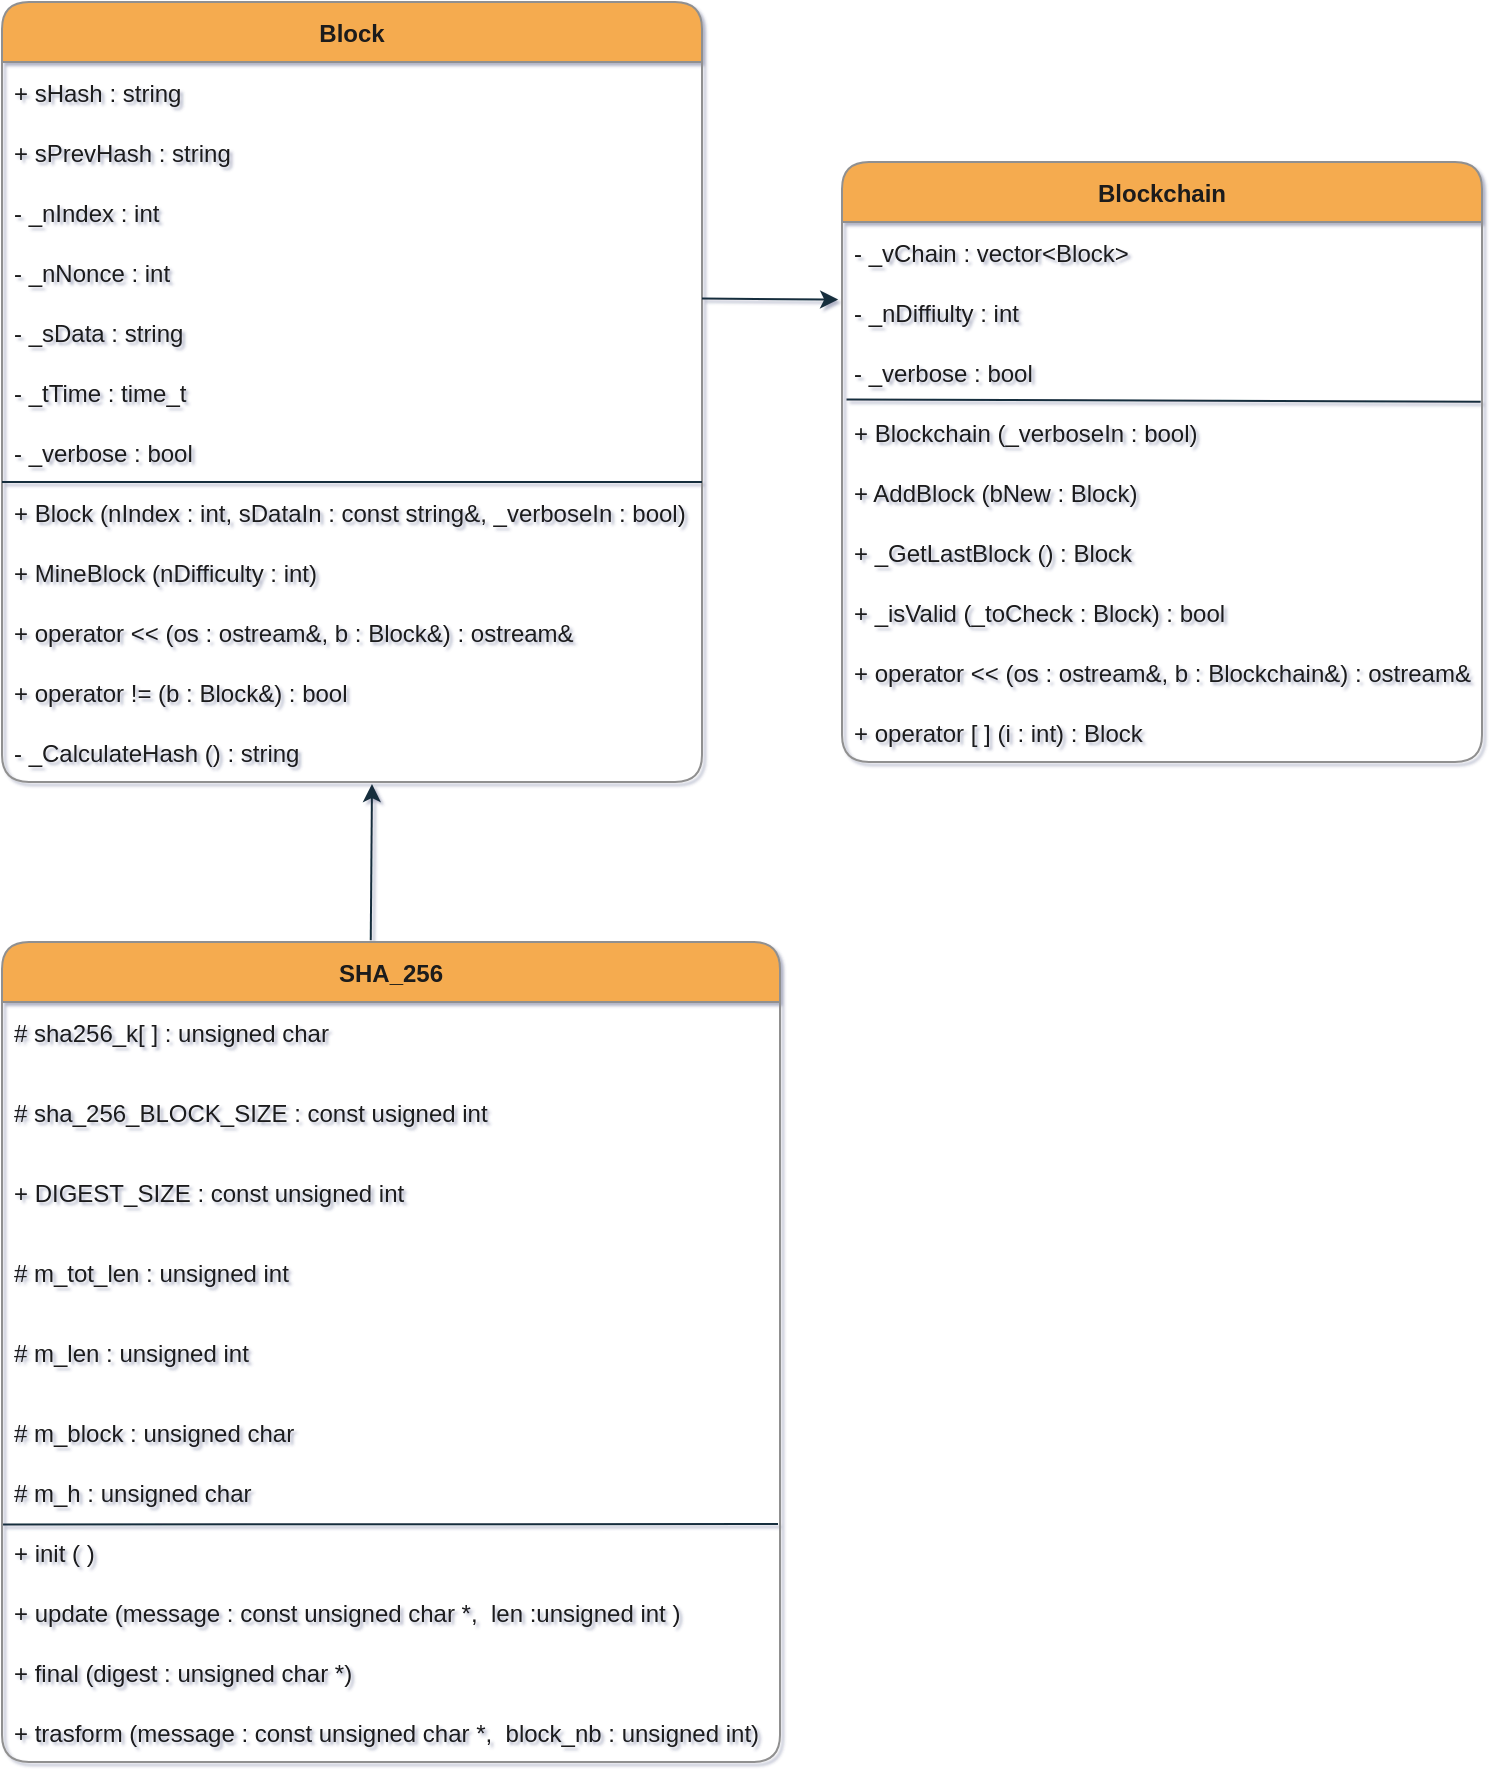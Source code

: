 <mxfile version="17.4.6" type="device"><diagram id="zZce_1jZg9lnqYKlwIHB" name="Pagina-1"><mxGraphModel dx="402" dy="196" grid="0" gridSize="10" guides="1" tooltips="1" connect="1" arrows="1" fold="1" page="1" pageScale="1" pageWidth="827" pageHeight="1169" background="#ffffff" math="0" shadow="1"><root><mxCell id="0"/><mxCell id="1" parent="0"/><mxCell id="2" value="Block" style="swimlane;fontStyle=1;childLayout=stackLayout;horizontal=1;startSize=30;horizontalStack=0;resizeParent=1;resizeParentMax=0;resizeLast=0;collapsible=1;marginBottom=0;fillColor=#F5AB50;strokeColor=#909090;fontColor=#1A1A1A;rounded=1;" parent="1" vertex="1"><mxGeometry x="60" y="120" width="350" height="390" as="geometry"/></mxCell><mxCell id="9" value="+ sHash : string" style="text;strokeColor=none;fillColor=none;align=left;verticalAlign=middle;spacingLeft=4;spacingRight=4;overflow=hidden;points=[[0,0.5],[1,0.5]];portConstraint=eastwest;rotatable=0;fontColor=#1A1A1A;rounded=1;" parent="2" vertex="1"><mxGeometry y="30" width="350" height="30" as="geometry"/></mxCell><mxCell id="j0Z2nH2vqKVgwRdRHQLf-66" value="+ sPrevHash : string" style="text;strokeColor=none;fillColor=none;align=left;verticalAlign=middle;spacingLeft=4;spacingRight=4;overflow=hidden;points=[[0,0.5],[1,0.5]];portConstraint=eastwest;rotatable=0;fontColor=#1A1A1A;rounded=1;" vertex="1" parent="2"><mxGeometry y="60" width="350" height="30" as="geometry"/></mxCell><mxCell id="3" value="- _nIndex : int" style="text;strokeColor=none;fillColor=none;align=left;verticalAlign=middle;spacingLeft=4;spacingRight=4;overflow=hidden;points=[[0,0.5],[1,0.5]];portConstraint=eastwest;rotatable=0;fontColor=#1A1A1A;rounded=1;" parent="2" vertex="1"><mxGeometry y="90" width="350" height="30" as="geometry"/></mxCell><mxCell id="4" value="- _nNonce : int" style="text;strokeColor=none;fillColor=none;align=left;verticalAlign=middle;spacingLeft=4;spacingRight=4;overflow=hidden;points=[[0,0.5],[1,0.5]];portConstraint=eastwest;rotatable=0;fontColor=#1A1A1A;rounded=1;" parent="2" vertex="1"><mxGeometry y="120" width="350" height="30" as="geometry"/></mxCell><mxCell id="7" value="- _sData : string" style="text;strokeColor=none;fillColor=none;align=left;verticalAlign=middle;spacingLeft=4;spacingRight=4;overflow=hidden;points=[[0,0.5],[1,0.5]];portConstraint=eastwest;rotatable=0;fontColor=#1A1A1A;rounded=1;" parent="2" vertex="1"><mxGeometry y="150" width="350" height="30" as="geometry"/></mxCell><mxCell id="8" value="- _tTime : time_t" style="text;strokeColor=none;fillColor=none;align=left;verticalAlign=middle;spacingLeft=4;spacingRight=4;overflow=hidden;points=[[0,0.5],[1,0.5]];portConstraint=eastwest;rotatable=0;fontColor=#1A1A1A;rounded=1;" parent="2" vertex="1"><mxGeometry y="180" width="350" height="30" as="geometry"/></mxCell><mxCell id="j0Z2nH2vqKVgwRdRHQLf-65" value="- _verbose : bool" style="text;strokeColor=none;fillColor=none;align=left;verticalAlign=middle;spacingLeft=4;spacingRight=4;overflow=hidden;points=[[0,0.5],[1,0.5]];portConstraint=eastwest;rotatable=0;fontColor=#1A1A1A;rounded=1;" vertex="1" parent="2"><mxGeometry y="210" width="350" height="30" as="geometry"/></mxCell><mxCell id="17" value="" style="endArrow=none;html=1;entryX=1;entryY=0.002;entryDx=0;entryDy=0;entryPerimeter=0;labelBackgroundColor=#EEEEEE;strokeColor=#182E3E;fontColor=#1A1A1A;curved=1;" parent="2" edge="1" target="11"><mxGeometry width="50" height="50" relative="1" as="geometry"><mxPoint y="240" as="sourcePoint"/><mxPoint x="260" y="240" as="targetPoint"/></mxGeometry></mxCell><mxCell id="11" value="+ Block (nIndex : int, sDataIn : const string&amp;, _verboseIn : bool)" style="text;strokeColor=none;fillColor=none;align=left;verticalAlign=middle;spacingLeft=4;spacingRight=4;overflow=hidden;points=[[0,0.5],[1,0.5]];portConstraint=eastwest;rotatable=0;fontColor=#1A1A1A;rounded=1;" parent="2" vertex="1"><mxGeometry y="240" width="350" height="30" as="geometry"/></mxCell><mxCell id="12" value="+ MineBlock (nDifficulty : int)" style="text;strokeColor=none;fillColor=none;align=left;verticalAlign=middle;spacingLeft=4;spacingRight=4;overflow=hidden;points=[[0,0.5],[1,0.5]];portConstraint=eastwest;rotatable=0;fontColor=#1A1A1A;rounded=1;" parent="2" vertex="1"><mxGeometry y="270" width="350" height="30" as="geometry"/></mxCell><mxCell id="j0Z2nH2vqKVgwRdRHQLf-67" value="+ operator &lt;&lt; (os : ostream&amp;, b : Block&amp;) : ostream&amp; " style="text;strokeColor=none;fillColor=none;align=left;verticalAlign=middle;spacingLeft=4;spacingRight=4;overflow=hidden;points=[[0,0.5],[1,0.5]];portConstraint=eastwest;rotatable=0;fontColor=#1A1A1A;rounded=1;" vertex="1" parent="2"><mxGeometry y="300" width="350" height="30" as="geometry"/></mxCell><mxCell id="10" value="+ operator != (b : Block&amp;) : bool" style="text;strokeColor=none;fillColor=none;align=left;verticalAlign=middle;spacingLeft=4;spacingRight=4;overflow=hidden;points=[[0,0.5],[1,0.5]];portConstraint=eastwest;rotatable=0;fontColor=#1A1A1A;rounded=1;" parent="2" vertex="1"><mxGeometry y="330" width="350" height="30" as="geometry"/></mxCell><mxCell id="13" value="- _CalculateHash () : string" style="text;strokeColor=none;fillColor=none;align=left;verticalAlign=middle;spacingLeft=4;spacingRight=4;overflow=hidden;points=[[0,0.5],[1,0.5]];portConstraint=eastwest;rotatable=0;fontColor=#1A1A1A;rounded=1;" parent="2" vertex="1"><mxGeometry y="360" width="350" height="30" as="geometry"/></mxCell><mxCell id="33" value="Blockchain" style="swimlane;fontStyle=1;childLayout=stackLayout;horizontal=1;startSize=30;horizontalStack=0;resizeParent=1;resizeParentMax=0;resizeLast=0;collapsible=1;marginBottom=0;fillColor=#F5AB50;strokeColor=#909090;fontColor=#1A1A1A;rounded=1;" parent="1" vertex="1"><mxGeometry x="480" y="200" width="320" height="300" as="geometry"/></mxCell><mxCell id="j0Z2nH2vqKVgwRdRHQLf-71" value="- _vChain : vector&lt;Block&gt;" style="text;strokeColor=none;fillColor=none;align=left;verticalAlign=middle;spacingLeft=4;spacingRight=4;overflow=hidden;points=[[0,0.5],[1,0.5]];portConstraint=eastwest;rotatable=0;fontColor=#1A1A1A;rounded=1;" vertex="1" parent="33"><mxGeometry y="30" width="320" height="30" as="geometry"/></mxCell><mxCell id="34" value="- _nDiffiulty : int" style="text;strokeColor=none;fillColor=none;align=left;verticalAlign=middle;spacingLeft=4;spacingRight=4;overflow=hidden;points=[[0,0.5],[1,0.5]];portConstraint=eastwest;rotatable=0;fontColor=#1A1A1A;rounded=1;" parent="33" vertex="1"><mxGeometry y="60" width="320" height="30" as="geometry"/></mxCell><mxCell id="35" value="- _verbose : bool" style="text;strokeColor=none;fillColor=none;align=left;verticalAlign=middle;spacingLeft=4;spacingRight=4;overflow=hidden;points=[[0,0.5],[1,0.5]];portConstraint=eastwest;rotatable=0;fontColor=#1A1A1A;rounded=1;" parent="33" vertex="1"><mxGeometry y="90" width="320" height="30" as="geometry"/></mxCell><mxCell id="37" value="+ Blockchain (_verboseIn : bool)" style="text;strokeColor=none;fillColor=none;align=left;verticalAlign=middle;spacingLeft=4;spacingRight=4;overflow=hidden;points=[[0,0.5],[1,0.5]];portConstraint=eastwest;rotatable=0;fontColor=#1A1A1A;rounded=1;" parent="33" vertex="1"><mxGeometry y="120" width="320" height="30" as="geometry"/></mxCell><mxCell id="38" value="+ AddBlock (bNew : Block)" style="text;strokeColor=none;fillColor=none;align=left;verticalAlign=middle;spacingLeft=4;spacingRight=4;overflow=hidden;points=[[0,0.5],[1,0.5]];portConstraint=eastwest;rotatable=0;fontColor=#1A1A1A;rounded=1;" parent="33" vertex="1"><mxGeometry y="150" width="320" height="30" as="geometry"/></mxCell><mxCell id="39" value="+ _GetLastBlock () : Block" style="text;strokeColor=none;fillColor=none;align=left;verticalAlign=middle;spacingLeft=4;spacingRight=4;overflow=hidden;points=[[0,0.5],[1,0.5]];portConstraint=eastwest;rotatable=0;fontColor=#1A1A1A;rounded=1;" parent="33" vertex="1"><mxGeometry y="180" width="320" height="30" as="geometry"/></mxCell><mxCell id="j0Z2nH2vqKVgwRdRHQLf-74" value="+ _isValid (_toCheck : Block) : bool" style="text;strokeColor=none;fillColor=none;align=left;verticalAlign=middle;spacingLeft=4;spacingRight=4;overflow=hidden;points=[[0,0.5],[1,0.5]];portConstraint=eastwest;rotatable=0;fontColor=#1A1A1A;rounded=1;" vertex="1" parent="33"><mxGeometry y="210" width="320" height="30" as="geometry"/></mxCell><mxCell id="j0Z2nH2vqKVgwRdRHQLf-72" value="+ operator &lt;&lt; (os : ostream&amp;, b : Blockchain&amp;) : ostream&amp; " style="text;strokeColor=none;fillColor=none;align=left;verticalAlign=middle;spacingLeft=4;spacingRight=4;overflow=hidden;points=[[0,0.5],[1,0.5]];portConstraint=eastwest;rotatable=0;fontColor=#1A1A1A;rounded=1;" vertex="1" parent="33"><mxGeometry y="240" width="320" height="30" as="geometry"/></mxCell><mxCell id="40" value="" style="endArrow=none;html=1;entryX=0.007;entryY=-0.042;entryDx=0;entryDy=0;entryPerimeter=0;exitX=0.998;exitY=0.997;exitDx=0;exitDy=0;exitPerimeter=0;labelBackgroundColor=#EEEEEE;strokeColor=#182E3E;fontColor=#1A1A1A;curved=1;" parent="33" target="37" edge="1" source="35"><mxGeometry width="50" height="50" relative="1" as="geometry"><mxPoint x="280" y="89" as="sourcePoint"/><mxPoint x="40" y="160" as="targetPoint"/></mxGeometry></mxCell><mxCell id="j0Z2nH2vqKVgwRdRHQLf-73" value="+ operator [ ] (i : int) : Block " style="text;strokeColor=none;fillColor=none;align=left;verticalAlign=middle;spacingLeft=4;spacingRight=4;overflow=hidden;points=[[0,0.5],[1,0.5]];portConstraint=eastwest;rotatable=0;fontColor=#1A1A1A;rounded=1;" vertex="1" parent="33"><mxGeometry y="270" width="320" height="30" as="geometry"/></mxCell><mxCell id="43" value="" style="endArrow=classic;html=1;exitX=1;exitY=-0.058;exitDx=0;exitDy=0;exitPerimeter=0;entryX=-0.006;entryY=0.293;entryDx=0;entryDy=0;entryPerimeter=0;labelBackgroundColor=#EEEEEE;strokeColor=#182E3E;fontColor=#1A1A1A;curved=1;" parent="1" source="7" target="34" edge="1"><mxGeometry width="50" height="50" relative="1" as="geometry"><mxPoint x="460" y="450" as="sourcePoint"/><mxPoint x="430" y="268" as="targetPoint"/></mxGeometry></mxCell><mxCell id="44" value="SHA_256" style="swimlane;startSize=30;fillColor=#F5AB50;strokeColor=#909090;fontColor=#1A1A1A;rounded=1;" parent="1" vertex="1"><mxGeometry x="60" y="590" width="389" height="410" as="geometry"/></mxCell><mxCell id="47" value="# sha256_k[ ] : unsigned char" style="text;strokeColor=none;fillColor=none;align=left;verticalAlign=middle;spacingLeft=4;spacingRight=4;overflow=hidden;points=[[0,0.5],[1,0.5]];portConstraint=eastwest;rotatable=0;fontColor=#1A1A1A;rounded=1;" parent="44" vertex="1"><mxGeometry y="30" width="260" height="30" as="geometry"/></mxCell><mxCell id="48" value="# sha_256_BLOCK_SIZE : const usigned int" style="text;strokeColor=none;fillColor=none;align=left;verticalAlign=middle;spacingLeft=4;spacingRight=4;overflow=hidden;points=[[0,0.5],[1,0.5]];portConstraint=eastwest;rotatable=0;fontColor=#1A1A1A;rounded=1;" parent="44" vertex="1"><mxGeometry y="70" width="260" height="30" as="geometry"/></mxCell><mxCell id="49" value="+ DIGEST_SIZE : const unsigned int" style="text;strokeColor=none;fillColor=none;align=left;verticalAlign=middle;spacingLeft=4;spacingRight=4;overflow=hidden;points=[[0,0.5],[1,0.5]];portConstraint=eastwest;rotatable=0;fontColor=#1A1A1A;rounded=1;" parent="44" vertex="1"><mxGeometry y="110" width="260" height="30" as="geometry"/></mxCell><mxCell id="50" value="# m_tot_len : unsigned int" style="text;strokeColor=none;fillColor=none;align=left;verticalAlign=middle;spacingLeft=4;spacingRight=4;overflow=hidden;points=[[0,0.5],[1,0.5]];portConstraint=eastwest;rotatable=0;fontColor=#1A1A1A;rounded=1;" parent="44" vertex="1"><mxGeometry y="150" width="260" height="30" as="geometry"/></mxCell><mxCell id="52" value="# m_len : unsigned int" style="text;strokeColor=none;fillColor=none;align=left;verticalAlign=middle;spacingLeft=4;spacingRight=4;overflow=hidden;points=[[0,0.5],[1,0.5]];portConstraint=eastwest;rotatable=0;fontColor=#1A1A1A;rounded=1;" parent="44" vertex="1"><mxGeometry y="190" width="260" height="30" as="geometry"/></mxCell><mxCell id="53" value="# m_block : unsigned char" style="text;strokeColor=none;fillColor=none;align=left;verticalAlign=middle;spacingLeft=4;spacingRight=4;overflow=hidden;points=[[0,0.5],[1,0.5]];portConstraint=eastwest;rotatable=0;fontColor=#1A1A1A;rounded=1;" parent="44" vertex="1"><mxGeometry y="230" width="260" height="30" as="geometry"/></mxCell><mxCell id="59" value="# m_h : unsigned char" style="text;strokeColor=none;fillColor=none;align=left;verticalAlign=middle;spacingLeft=4;spacingRight=4;overflow=hidden;points=[[0,0.5],[1,0.5]];portConstraint=eastwest;rotatable=0;fontColor=#1A1A1A;rounded=1;" parent="44" vertex="1"><mxGeometry y="260" width="260" height="30" as="geometry"/></mxCell><mxCell id="60" value="" style="endArrow=none;html=1;exitX=0.002;exitY=1.04;exitDx=0;exitDy=0;exitPerimeter=0;labelBackgroundColor=#EEEEEE;strokeColor=#182E3E;fontColor=#1A1A1A;curved=1;" parent="44" source="59" edge="1"><mxGeometry width="50" height="50" relative="1" as="geometry"><mxPoint x="310" y="420" as="sourcePoint"/><mxPoint x="388" y="291" as="targetPoint"/></mxGeometry></mxCell><mxCell id="62" value="+ init ( )" style="text;strokeColor=none;fillColor=none;align=left;verticalAlign=middle;spacingLeft=4;spacingRight=4;overflow=hidden;points=[[0,0.5],[1,0.5]];portConstraint=eastwest;rotatable=0;fontColor=#1A1A1A;rounded=1;" parent="44" vertex="1"><mxGeometry y="290" width="260" height="30" as="geometry"/></mxCell><mxCell id="63" value="+ update (message : const unsigned char *,  len :unsigned int )" style="text;strokeColor=none;fillColor=none;align=left;verticalAlign=middle;spacingLeft=4;spacingRight=4;overflow=hidden;points=[[0,0.5],[1,0.5]];portConstraint=eastwest;rotatable=0;fontStyle=0;fontColor=#1A1A1A;rounded=1;" parent="44" vertex="1"><mxGeometry y="320" width="377" height="30" as="geometry"/></mxCell><mxCell id="64" value="+ final (digest : unsigned char *)" style="text;strokeColor=none;fillColor=none;align=left;verticalAlign=middle;spacingLeft=4;spacingRight=4;overflow=hidden;points=[[0,0.5],[1,0.5]];portConstraint=eastwest;rotatable=0;fontStyle=0;fontColor=#1A1A1A;rounded=1;" parent="44" vertex="1"><mxGeometry y="350" width="340" height="30" as="geometry"/></mxCell><mxCell id="65" value="+ trasform (message : const unsigned char *,  block_nb : unsigned int)" style="text;strokeColor=none;fillColor=none;align=left;verticalAlign=middle;spacingLeft=4;spacingRight=4;overflow=hidden;points=[[0,0.5],[1,0.5]];portConstraint=eastwest;rotatable=0;fontStyle=0;fontColor=#1A1A1A;rounded=1;" parent="44" vertex="1"><mxGeometry y="380" width="389" height="30" as="geometry"/></mxCell><mxCell id="54" value="" style="endArrow=classic;html=1;exitX=0.474;exitY=-0.002;exitDx=0;exitDy=0;exitPerimeter=0;labelBackgroundColor=#EEEEEE;strokeColor=#182E3E;fontColor=#1A1A1A;curved=1;" parent="1" source="44" edge="1"><mxGeometry width="50" height="50" relative="1" as="geometry"><mxPoint x="182" y="650" as="sourcePoint"/><mxPoint x="245" y="511" as="targetPoint"/><Array as="points"/></mxGeometry></mxCell></root></mxGraphModel></diagram></mxfile>